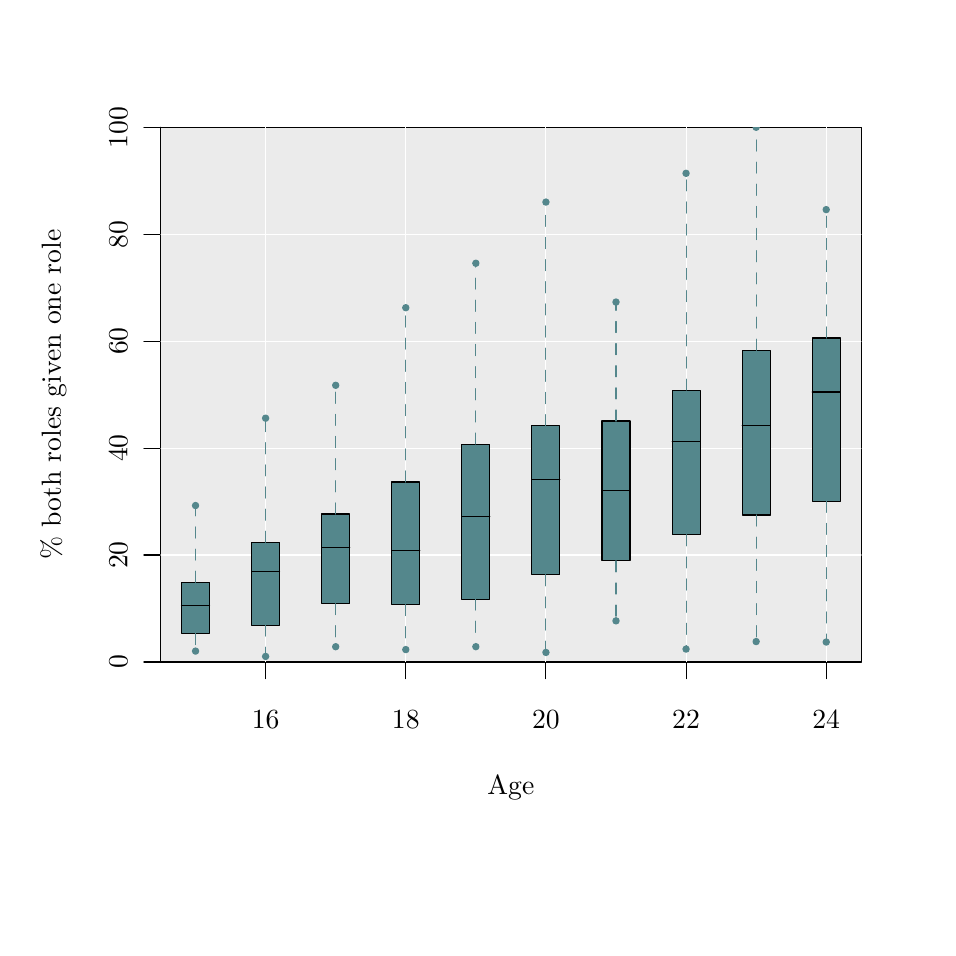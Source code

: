 % Created by tikzDevice version 0.6.1 on 2011-11-15 15:34:03
% !TEX encoding = UTF-8 Unicode
\begin{tikzpicture}[x=1pt,y=1pt]
\definecolor[named]{drawColor}{rgb}{0.00,0.00,0.00}
\definecolor[named]{fillColor}{rgb}{1.00,1.00,1.00}
\fill[color=fillColor,] (0,0) rectangle (325.21,325.21);
\begin{scope}
\path[clip] (  0.00,  0.00) rectangle (325.21,325.21);
\definecolor[named]{drawColor}{rgb}{0.01,0.00,0.33}
\definecolor[named]{drawColor}{rgb}{0.00,0.00,0.00}

\draw[color=drawColor,line cap=round,line join=round,fill opacity=0.00,] ( 85.98, 96.00) -- (288.55, 96.00);

\draw[color=drawColor,line cap=round,line join=round,fill opacity=0.00,] ( 85.98, 96.00) -- ( 85.98, 90.00);

\draw[color=drawColor,line cap=round,line join=round,fill opacity=0.00,] (136.63, 96.00) -- (136.63, 90.00);

\draw[color=drawColor,line cap=round,line join=round,fill opacity=0.00,] (187.27, 96.00) -- (187.27, 90.00);

\draw[color=drawColor,line cap=round,line join=round,fill opacity=0.00,] (237.91, 96.00) -- (237.91, 90.00);

\draw[color=drawColor,line cap=round,line join=round,fill opacity=0.00,] (288.55, 96.00) -- (288.55, 90.00);

\node[color=drawColor,anchor=base,inner sep=0pt, outer sep=0pt, scale=  1.00] at ( 85.98, 72.00) {16%
};

\node[color=drawColor,anchor=base,inner sep=0pt, outer sep=0pt, scale=  1.00] at (136.63, 72.00) {18%
};

\node[color=drawColor,anchor=base,inner sep=0pt, outer sep=0pt, scale=  1.00] at (187.27, 72.00) {20%
};

\node[color=drawColor,anchor=base,inner sep=0pt, outer sep=0pt, scale=  1.00] at (237.91, 72.00) {22%
};

\node[color=drawColor,anchor=base,inner sep=0pt, outer sep=0pt, scale=  1.00] at (288.55, 72.00) {24%
};

\draw[color=drawColor,line cap=round,line join=round,fill opacity=0.00,] ( 48.00, 96.00) -- ( 48.00,289.21);

\draw[color=drawColor,line cap=round,line join=round,fill opacity=0.00,] ( 48.00, 96.00) -- ( 42.00, 96.00);

\draw[color=drawColor,line cap=round,line join=round,fill opacity=0.00,] ( 48.00,134.64) -- ( 42.00,134.64);

\draw[color=drawColor,line cap=round,line join=round,fill opacity=0.00,] ( 48.00,173.29) -- ( 42.00,173.29);

\draw[color=drawColor,line cap=round,line join=round,fill opacity=0.00,] ( 48.00,211.93) -- ( 42.00,211.93);

\draw[color=drawColor,line cap=round,line join=round,fill opacity=0.00,] ( 48.00,250.57) -- ( 42.00,250.57);

\draw[color=drawColor,line cap=round,line join=round,fill opacity=0.00,] ( 48.00,289.21) -- ( 42.00,289.21);

\node[rotate= 90.00,color=drawColor,anchor=base,inner sep=0pt, outer sep=0pt, scale=  1.00] at ( 36.00, 96.00) {0%
};

\node[rotate= 90.00,color=drawColor,anchor=base,inner sep=0pt, outer sep=0pt, scale=  1.00] at ( 36.00,134.64) {20%
};

\node[rotate= 90.00,color=drawColor,anchor=base,inner sep=0pt, outer sep=0pt, scale=  1.00] at ( 36.00,173.29) {40%
};

\node[rotate= 90.00,color=drawColor,anchor=base,inner sep=0pt, outer sep=0pt, scale=  1.00] at ( 36.00,211.93) {60%
};

\node[rotate= 90.00,color=drawColor,anchor=base,inner sep=0pt, outer sep=0pt, scale=  1.00] at ( 36.00,250.57) {80%
};

\node[rotate= 90.00,color=drawColor,anchor=base,inner sep=0pt, outer sep=0pt, scale=  1.00] at ( 36.00,289.21) {100%
};

\draw[color=drawColor,line cap=round,line join=round,fill opacity=0.00,] ( 48.00, 96.00) --
	(301.21, 96.00) --
	(301.21,289.21) --
	( 48.00,289.21) --
	( 48.00, 96.00);
\end{scope}
\begin{scope}
\path[clip] (  0.00,  0.00) rectangle (325.21,325.21);
\definecolor[named]{drawColor}{rgb}{0.01,0.00,0.33}
\definecolor[named]{drawColor}{rgb}{0.00,0.00,0.00}

\node[color=drawColor,anchor=base,inner sep=0pt, outer sep=0pt, scale=  1.00] at (174.61, 48.00) {Age%
};

\node[rotate= 90.00,color=drawColor,anchor=base,inner sep=0pt, outer sep=0pt, scale=  1.00] at ( 12.00,192.61) {\% both roles given one role%
};
\end{scope}
\begin{scope}
\path[clip] ( 48.00, 96.00) rectangle (301.21,289.21);
\definecolor[named]{drawColor}{rgb}{0.01,0.00,0.33}
\definecolor[named]{drawColor}{rgb}{0.00,0.00,0.00}
\definecolor[named]{fillColor}{rgb}{0.92,0.92,0.92}

\draw[color=drawColor,line cap=round,line join=round,fill=fillColor,] ( 48.00, 96.00) rectangle (301.21,289.21);
\definecolor[named]{drawColor}{rgb}{1.00,1.00,1.00}

\draw[color=drawColor,line cap=round,line join=round,fill opacity=0.00,] ( 35.34, 96.00) -- ( 35.34,289.21);

\draw[color=drawColor,line cap=round,line join=round,fill opacity=0.00,] ( 85.98, 96.00) -- ( 85.98,289.21);

\draw[color=drawColor,line cap=round,line join=round,fill opacity=0.00,] (136.63, 96.00) -- (136.63,289.21);

\draw[color=drawColor,line cap=round,line join=round,fill opacity=0.00,] (187.27, 96.00) -- (187.27,289.21);

\draw[color=drawColor,line cap=round,line join=round,fill opacity=0.00,] (237.91, 96.00) -- (237.91,289.21);

\draw[color=drawColor,line cap=round,line join=round,fill opacity=0.00,] (288.55, 96.00) -- (288.55,289.21);

\draw[color=drawColor,line cap=round,line join=round,fill opacity=0.00,] ( 48.00,134.64) -- (301.21,134.64);

\draw[color=drawColor,line cap=round,line join=round,fill opacity=0.00,] ( 48.00,173.29) -- (301.21,173.29);

\draw[color=drawColor,line cap=round,line join=round,fill opacity=0.00,] ( 48.00,211.93) -- (301.21,211.93);

\draw[color=drawColor,line cap=round,line join=round,fill opacity=0.00,] ( 48.00,250.57) -- (301.21,250.57);
\definecolor[named]{drawColor}{rgb}{0.00,0.00,0.00}
\definecolor[named]{fillColor}{rgb}{0.33,0.53,0.55}

\draw[color=drawColor,line cap=round,line join=round,fill=fillColor,] ( 55.60,106.32) rectangle ( 65.73,124.80);

\draw[color=drawColor,line cap=round,line join=round,fill opacity=0.00,] ( 55.60,116.39) -- ( 65.73,116.39);
\definecolor[named]{drawColor}{rgb}{0.33,0.53,0.55}

\draw[color=drawColor,dash pattern=on 4pt off 4pt ,line cap=round,line join=round,fill opacity=0.00,] ( 60.66,106.32) -- ( 60.66, 99.93);

\draw[color=drawColor,dash pattern=on 4pt off 4pt ,line cap=round,line join=round,fill opacity=0.00,] ( 60.66,124.80) -- ( 60.66,152.53);

\draw[color=drawColor,line cap=round,line join=round,fill=fillColor,] ( 60.66, 99.93) circle (  1.13);

\draw[color=drawColor,line cap=round,line join=round,fill=fillColor,] ( 60.66,152.53) circle (  1.13);
\definecolor[named]{drawColor}{rgb}{0.00,0.00,0.00}

\draw[color=drawColor,line cap=round,line join=round,fill=fillColor,] ( 80.92,109.33) rectangle ( 91.05,139.23);

\draw[color=drawColor,line cap=round,line join=round,fill opacity=0.00,] ( 80.92,128.83) -- ( 91.05,128.83);
\definecolor[named]{drawColor}{rgb}{0.33,0.53,0.55}

\draw[color=drawColor,dash pattern=on 4pt off 4pt ,line cap=round,line join=round,fill opacity=0.00,] ( 85.98,109.33) -- ( 85.98, 98.01);

\draw[color=drawColor,dash pattern=on 4pt off 4pt ,line cap=round,line join=round,fill opacity=0.00,] ( 85.98,139.23) -- ( 85.98,184.09);

\draw[color=drawColor,line cap=round,line join=round,fill=fillColor,] ( 85.98, 98.01) circle (  1.13);

\draw[color=drawColor,line cap=round,line join=round,fill=fillColor,] ( 85.98,184.09) circle (  1.13);
\definecolor[named]{drawColor}{rgb}{0.00,0.00,0.00}

\draw[color=drawColor,line cap=round,line join=round,fill=fillColor,] (106.24,117.12) rectangle (116.37,149.48);

\draw[color=drawColor,line cap=round,line join=round,fill opacity=0.00,] (106.24,137.21) -- (116.37,137.21);
\definecolor[named]{drawColor}{rgb}{0.33,0.53,0.55}

\draw[color=drawColor,dash pattern=on 4pt off 4pt ,line cap=round,line join=round,fill opacity=0.00,] (111.30,117.12) -- (111.30,101.52);

\draw[color=drawColor,dash pattern=on 4pt off 4pt ,line cap=round,line join=round,fill opacity=0.00,] (111.30,149.48) -- (111.30,195.98);

\draw[color=drawColor,line cap=round,line join=round,fill=fillColor,] (111.30,101.52) circle (  1.13);

\draw[color=drawColor,line cap=round,line join=round,fill=fillColor,] (111.30,195.98) circle (  1.13);
\definecolor[named]{drawColor}{rgb}{0.00,0.00,0.00}

\draw[color=drawColor,line cap=round,line join=round,fill=fillColor,] (131.56,116.75) rectangle (141.69,161.03);

\draw[color=drawColor,line cap=round,line join=round,fill opacity=0.00,] (131.56,136.29) -- (141.69,136.29);
\definecolor[named]{drawColor}{rgb}{0.33,0.53,0.55}

\draw[color=drawColor,dash pattern=on 4pt off 4pt ,line cap=round,line join=round,fill opacity=0.00,] (136.63,116.75) -- (136.63,100.48);

\draw[color=drawColor,dash pattern=on 4pt off 4pt ,line cap=round,line join=round,fill opacity=0.00,] (136.63,161.03) -- (136.63,224.02);

\draw[color=drawColor,line cap=round,line join=round,fill=fillColor,] (136.63,100.48) circle (  1.13);

\draw[color=drawColor,line cap=round,line join=round,fill=fillColor,] (136.63,224.02) circle (  1.13);
\definecolor[named]{drawColor}{rgb}{0.00,0.00,0.00}

\draw[color=drawColor,line cap=round,line join=round,fill=fillColor,] (156.88,118.73) rectangle (167.01,174.73);

\draw[color=drawColor,line cap=round,line join=round,fill opacity=0.00,] (156.88,148.69) -- (167.01,148.69);
\definecolor[named]{drawColor}{rgb}{0.33,0.53,0.55}

\draw[color=drawColor,dash pattern=on 4pt off 4pt ,line cap=round,line join=round,fill opacity=0.00,] (161.95,118.73) -- (161.95,101.53);

\draw[color=drawColor,dash pattern=on 4pt off 4pt ,line cap=round,line join=round,fill opacity=0.00,] (161.95,174.73) -- (161.95,240.08);

\draw[color=drawColor,line cap=round,line join=round,fill=fillColor,] (161.95,101.53) circle (  1.13);

\draw[color=drawColor,line cap=round,line join=round,fill=fillColor,] (161.95,240.08) circle (  1.13);
\definecolor[named]{drawColor}{rgb}{0.00,0.00,0.00}

\draw[color=drawColor,line cap=round,line join=round,fill=fillColor,] (182.20,127.55) rectangle (192.33,181.40);

\draw[color=drawColor,line cap=round,line join=round,fill opacity=0.00,] (182.20,161.89) -- (192.33,161.89);
\definecolor[named]{drawColor}{rgb}{0.33,0.53,0.55}

\draw[color=drawColor,dash pattern=on 4pt off 4pt ,line cap=round,line join=round,fill opacity=0.00,] (187.27,127.55) -- (187.27, 99.45);

\draw[color=drawColor,dash pattern=on 4pt off 4pt ,line cap=round,line join=round,fill opacity=0.00,] (187.27,181.40) -- (187.27,262.18);

\draw[color=drawColor,line cap=round,line join=round,fill=fillColor,] (187.27, 99.45) circle (  1.13);

\draw[color=drawColor,line cap=round,line join=round,fill=fillColor,] (187.27,262.18) circle (  1.13);
\definecolor[named]{drawColor}{rgb}{0.00,0.00,0.00}

\draw[color=drawColor,line cap=round,line join=round,fill=fillColor,] (207.53,132.55) rectangle (217.65,183.06);

\draw[color=drawColor,line cap=round,line join=round,fill opacity=0.00,] (207.53,158.11) -- (217.65,158.11);
\definecolor[named]{drawColor}{rgb}{0.33,0.53,0.55}

\draw[color=drawColor,dash pattern=on 4pt off 4pt ,line cap=round,line join=round,fill opacity=0.00,] (212.59,132.55) -- (212.59,110.86);

\draw[color=drawColor,dash pattern=on 4pt off 4pt ,line cap=round,line join=round,fill opacity=0.00,] (212.59,183.06) -- (212.59,226.06);

\draw[color=drawColor,line cap=round,line join=round,fill=fillColor,] (212.59,110.86) circle (  1.13);

\draw[color=drawColor,line cap=round,line join=round,fill=fillColor,] (212.59,226.06) circle (  1.13);
\definecolor[named]{drawColor}{rgb}{0.00,0.00,0.00}

\draw[color=drawColor,line cap=round,line join=round,fill=fillColor,] (232.85,141.98) rectangle (242.98,194.22);

\draw[color=drawColor,line cap=round,line join=round,fill opacity=0.00,] (232.85,175.63) -- (242.98,175.63);
\definecolor[named]{drawColor}{rgb}{0.33,0.53,0.55}

\draw[color=drawColor,dash pattern=on 4pt off 4pt ,line cap=round,line join=round,fill opacity=0.00,] (237.91,141.98) -- (237.91,100.66);

\draw[color=drawColor,dash pattern=on 4pt off 4pt ,line cap=round,line join=round,fill opacity=0.00,] (237.91,194.22) -- (237.91,272.58);

\draw[color=drawColor,line cap=round,line join=round,fill=fillColor,] (237.91,100.66) circle (  1.13);

\draw[color=drawColor,line cap=round,line join=round,fill=fillColor,] (237.91,272.58) circle (  1.13);
\definecolor[named]{drawColor}{rgb}{0.00,0.00,0.00}

\draw[color=drawColor,line cap=round,line join=round,fill=fillColor,] (258.17,149.11) rectangle (268.30,208.63);

\draw[color=drawColor,line cap=round,line join=round,fill opacity=0.00,] (258.17,181.46) -- (268.30,181.46);
\definecolor[named]{drawColor}{rgb}{0.33,0.53,0.55}

\draw[color=drawColor,dash pattern=on 4pt off 4pt ,line cap=round,line join=round,fill opacity=0.00,] (263.23,149.11) -- (263.23,103.38);

\draw[color=drawColor,dash pattern=on 4pt off 4pt ,line cap=round,line join=round,fill opacity=0.00,] (263.23,208.63) -- (263.23,289.21);

\draw[color=drawColor,line cap=round,line join=round,fill=fillColor,] (263.23,103.38) circle (  1.13);

\draw[color=drawColor,line cap=round,line join=round,fill=fillColor,] (263.23,289.21) circle (  1.13);
\definecolor[named]{drawColor}{rgb}{0.00,0.00,0.00}

\draw[color=drawColor,line cap=round,line join=round,fill=fillColor,] (283.49,154.10) rectangle (293.62,213.06);

\draw[color=drawColor,line cap=round,line join=round,fill opacity=0.00,] (283.49,193.57) -- (293.62,193.57);
\definecolor[named]{drawColor}{rgb}{0.33,0.53,0.55}

\draw[color=drawColor,dash pattern=on 4pt off 4pt ,line cap=round,line join=round,fill opacity=0.00,] (288.55,154.10) -- (288.55,103.20);

\draw[color=drawColor,dash pattern=on 4pt off 4pt ,line cap=round,line join=round,fill opacity=0.00,] (288.55,213.06) -- (288.55,259.46);

\draw[color=drawColor,line cap=round,line join=round,fill=fillColor,] (288.55,103.20) circle (  1.13);

\draw[color=drawColor,line cap=round,line join=round,fill=fillColor,] (288.55,259.46) circle (  1.13);
\end{scope}
\end{tikzpicture}

